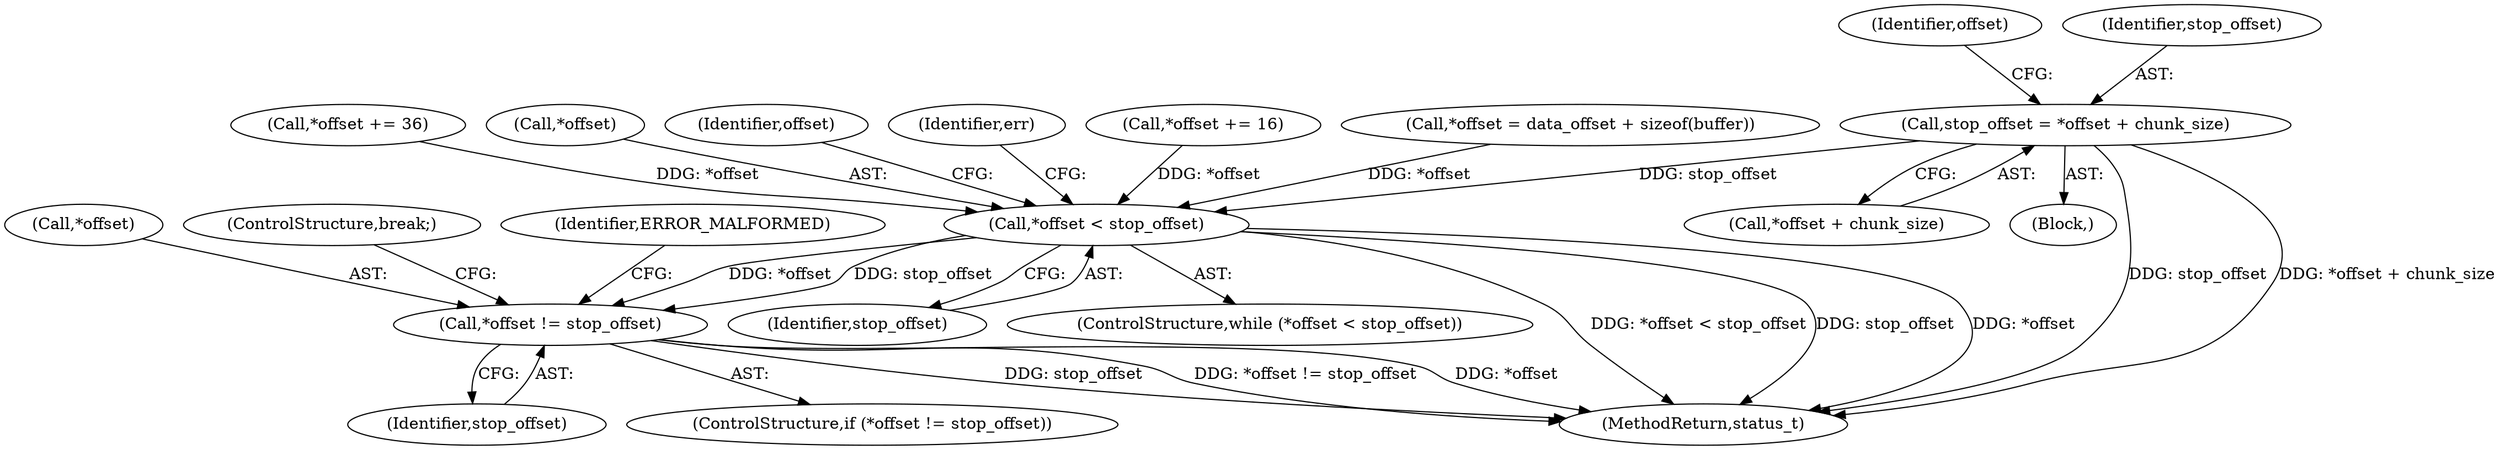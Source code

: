 digraph "0_Android_8a3a2f6ea7defe1a81bb32b3c9f3537f84749b9d@integer" {
"1001821" [label="(Call,stop_offset = *offset + chunk_size)"];
"1001983" [label="(Call,*offset < stop_offset)"];
"1002004" [label="(Call,*offset != stop_offset)"];
"1001947" [label="(Call,*offset += 36)"];
"1002007" [label="(Identifier,stop_offset)"];
"1001829" [label="(Identifier,offset)"];
"1001984" [label="(Call,*offset)"];
"1001986" [label="(Identifier,stop_offset)"];
"1002006" [label="(Identifier,offset)"];
"1002005" [label="(Call,*offset)"];
"1001821" [label="(Call,stop_offset = *offset + chunk_size)"];
"1001983" [label="(Call,*offset < stop_offset)"];
"1002003" [label="(ControlStructure,if (*offset != stop_offset))"];
"1001990" [label="(Identifier,err)"];
"1001822" [label="(Identifier,stop_offset)"];
"1002004" [label="(Call,*offset != stop_offset)"];
"1001878" [label="(Call,*offset += 16)"];
"1001982" [label="(ControlStructure,while (*offset < stop_offset))"];
"1001823" [label="(Call,*offset + chunk_size)"];
"1001827" [label="(Call,*offset = data_offset + sizeof(buffer))"];
"1002011" [label="(ControlStructure,break;)"];
"1002010" [label="(Identifier,ERROR_MALFORMED)"];
"1001714" [label="(Block,)"];
"1003903" [label="(MethodReturn,status_t)"];
"1001821" -> "1001714"  [label="AST: "];
"1001821" -> "1001823"  [label="CFG: "];
"1001822" -> "1001821"  [label="AST: "];
"1001823" -> "1001821"  [label="AST: "];
"1001829" -> "1001821"  [label="CFG: "];
"1001821" -> "1003903"  [label="DDG: stop_offset"];
"1001821" -> "1003903"  [label="DDG: *offset + chunk_size"];
"1001821" -> "1001983"  [label="DDG: stop_offset"];
"1001983" -> "1001982"  [label="AST: "];
"1001983" -> "1001986"  [label="CFG: "];
"1001984" -> "1001983"  [label="AST: "];
"1001986" -> "1001983"  [label="AST: "];
"1001990" -> "1001983"  [label="CFG: "];
"1002006" -> "1001983"  [label="CFG: "];
"1001983" -> "1003903"  [label="DDG: *offset < stop_offset"];
"1001983" -> "1003903"  [label="DDG: stop_offset"];
"1001983" -> "1003903"  [label="DDG: *offset"];
"1001827" -> "1001983"  [label="DDG: *offset"];
"1001947" -> "1001983"  [label="DDG: *offset"];
"1001878" -> "1001983"  [label="DDG: *offset"];
"1001983" -> "1002004"  [label="DDG: *offset"];
"1001983" -> "1002004"  [label="DDG: stop_offset"];
"1002004" -> "1002003"  [label="AST: "];
"1002004" -> "1002007"  [label="CFG: "];
"1002005" -> "1002004"  [label="AST: "];
"1002007" -> "1002004"  [label="AST: "];
"1002010" -> "1002004"  [label="CFG: "];
"1002011" -> "1002004"  [label="CFG: "];
"1002004" -> "1003903"  [label="DDG: stop_offset"];
"1002004" -> "1003903"  [label="DDG: *offset != stop_offset"];
"1002004" -> "1003903"  [label="DDG: *offset"];
}
